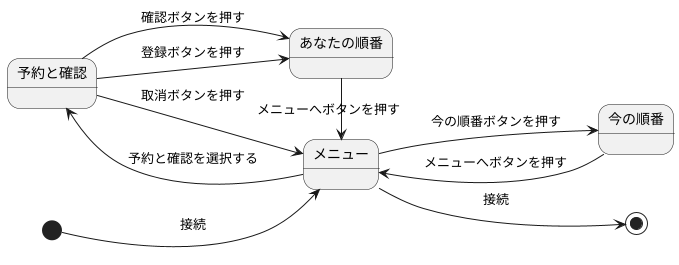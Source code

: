 @startuml
left to right direction
[*] --> メニュー :接続
メニュー --> [*] :接続
メニュー --> 予約と確認 :予約と確認を選択する
メニュー -right-> 今の順番 :今の順番ボタンを押す
今の順番 --> メニュー :メニューへボタンを押す
予約と確認 -> メニュー :取消ボタンを押す
予約と確認 -> あなたの順番 :登録ボタンを押す
予約と確認 --> あなたの順番 :確認ボタンを押す
あなたの順番 -> メニュー :メニューへボタンを押す
@enduml